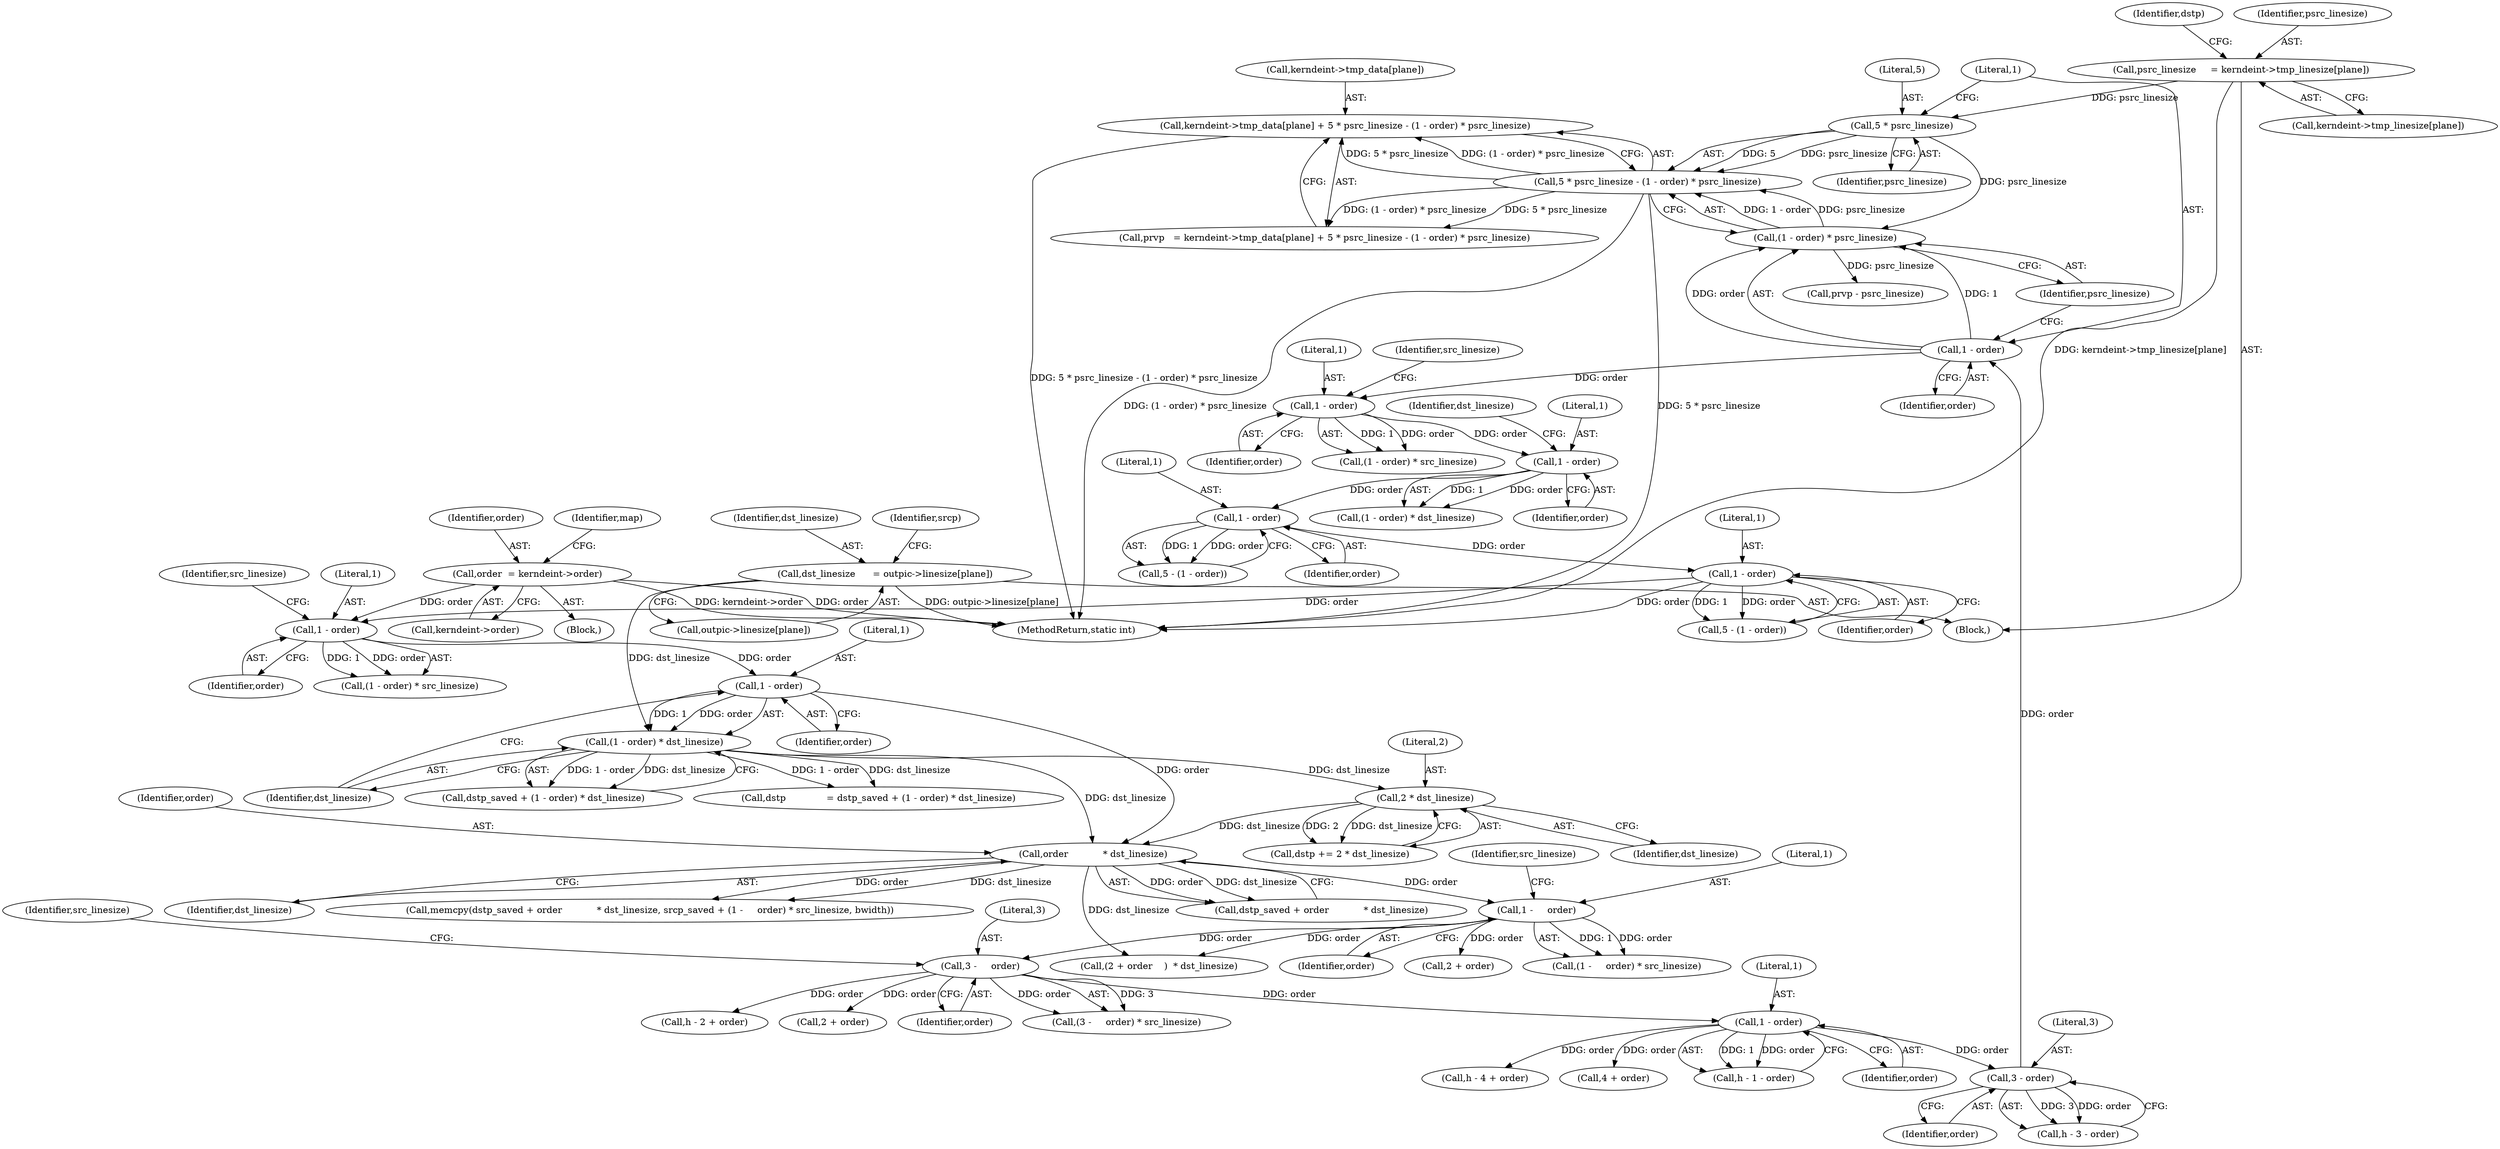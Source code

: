 digraph "0_FFmpeg_e43a0a232dbf6d3c161823c2e07c52e76227a1bc_5@pointer" {
"1000436" [label="(Call,kerndeint->tmp_data[plane] + 5 * psrc_linesize - (1 - order) * psrc_linesize)"];
"1000442" [label="(Call,5 * psrc_linesize - (1 - order) * psrc_linesize)"];
"1000443" [label="(Call,5 * psrc_linesize)"];
"1000298" [label="(Call,psrc_linesize     = kerndeint->tmp_linesize[plane])"];
"1000446" [label="(Call,(1 - order) * psrc_linesize)"];
"1000447" [label="(Call,1 - order)"];
"1000429" [label="(Call,3 - order)"];
"1000409" [label="(Call,1 - order)"];
"1000389" [label="(Call,3 -     order)"];
"1000373" [label="(Call,1 -     order)"];
"1000367" [label="(Call,order            * dst_linesize)"];
"1000335" [label="(Call,1 - order)"];
"1000326" [label="(Call,1 - order)"];
"1000186" [label="(Call,order  = kerndeint->order)"];
"1000581" [label="(Call,1 - order)"];
"1000572" [label="(Call,1 - order)"];
"1000563" [label="(Call,1 - order)"];
"1000498" [label="(Call,1 - order)"];
"1000334" [label="(Call,(1 - order) * dst_linesize)"];
"1000314" [label="(Call,dst_linesize      = outpic->linesize[plane])"];
"1000361" [label="(Call,2 * dst_linesize)"];
"1000334" [label="(Call,(1 - order) * dst_linesize)"];
"1000389" [label="(Call,3 -     order)"];
"1000336" [label="(Literal,1)"];
"1000581" [label="(Call,1 - order)"];
"1000436" [label="(Call,kerndeint->tmp_data[plane] + 5 * psrc_linesize - (1 - order) * psrc_linesize)"];
"1000325" [label="(Call,(1 - order) * src_linesize)"];
"1000298" [label="(Call,psrc_linesize     = kerndeint->tmp_linesize[plane])"];
"1000392" [label="(Identifier,src_linesize)"];
"1000418" [label="(Call,h - 4 + order)"];
"1000431" [label="(Identifier,order)"];
"1000427" [label="(Call,h - 3 - order)"];
"1000453" [label="(Call,prvp - psrc_linesize)"];
"1000448" [label="(Literal,1)"];
"1000390" [label="(Literal,3)"];
"1000315" [label="(Identifier,dst_linesize)"];
"1000582" [label="(Literal,1)"];
"1000497" [label="(Call,(1 - order) * src_linesize)"];
"1000332" [label="(Call,dstp_saved + (1 - order) * dst_linesize)"];
"1000444" [label="(Literal,5)"];
"1000361" [label="(Call,2 * dst_linesize)"];
"1000501" [label="(Identifier,src_linesize)"];
"1000338" [label="(Identifier,dst_linesize)"];
"1000306" [label="(Identifier,dstp)"];
"1000388" [label="(Call,(3 -     order) * src_linesize)"];
"1000193" [label="(Identifier,map)"];
"1000500" [label="(Identifier,order)"];
"1000369" [label="(Identifier,dst_linesize)"];
"1000322" [label="(Identifier,srcp)"];
"1000381" [label="(Call,(2 + order    )  * dst_linesize)"];
"1000374" [label="(Literal,1)"];
"1000368" [label="(Identifier,order)"];
"1000120" [label="(Block,)"];
"1000398" [label="(Call,h - 2 + order)"];
"1000450" [label="(Identifier,psrc_linesize)"];
"1000186" [label="(Call,order  = kerndeint->order)"];
"1000499" [label="(Literal,1)"];
"1000382" [label="(Call,2 + order)"];
"1000299" [label="(Identifier,psrc_linesize)"];
"1000376" [label="(Identifier,src_linesize)"];
"1000445" [label="(Identifier,psrc_linesize)"];
"1000367" [label="(Call,order            * dst_linesize)"];
"1000572" [label="(Call,1 - order)"];
"1000335" [label="(Call,1 - order)"];
"1000314" [label="(Call,dst_linesize      = outpic->linesize[plane])"];
"1000300" [label="(Call,kerndeint->tmp_linesize[plane])"];
"1000328" [label="(Identifier,order)"];
"1000363" [label="(Identifier,dst_linesize)"];
"1000420" [label="(Call,4 + order)"];
"1000434" [label="(Call,prvp   = kerndeint->tmp_data[plane] + 5 * psrc_linesize - (1 - order) * psrc_linesize)"];
"1000326" [label="(Call,1 - order)"];
"1000446" [label="(Call,(1 - order) * psrc_linesize)"];
"1000373" [label="(Call,1 -     order)"];
"1000430" [label="(Literal,3)"];
"1000187" [label="(Identifier,order)"];
"1000372" [label="(Call,(1 -     order) * src_linesize)"];
"1000327" [label="(Literal,1)"];
"1000409" [label="(Call,1 - order)"];
"1000316" [label="(Call,outpic->linesize[plane])"];
"1000362" [label="(Literal,2)"];
"1000573" [label="(Literal,1)"];
"1000443" [label="(Call,5 * psrc_linesize)"];
"1000498" [label="(Call,1 - order)"];
"1000562" [label="(Call,(1 - order) * dst_linesize)"];
"1000359" [label="(Call,dstp += 2 * dst_linesize)"];
"1000447" [label="(Call,1 - order)"];
"1000563" [label="(Call,1 - order)"];
"1000400" [label="(Call,2 + order)"];
"1000437" [label="(Call,kerndeint->tmp_data[plane])"];
"1000258" [label="(Block,)"];
"1000364" [label="(Call,memcpy(dstp_saved + order            * dst_linesize, srcp_saved + (1 -     order) * src_linesize, bwidth))"];
"1001153" [label="(MethodReturn,static int)"];
"1000566" [label="(Identifier,dst_linesize)"];
"1000583" [label="(Identifier,order)"];
"1000411" [label="(Identifier,order)"];
"1000565" [label="(Identifier,order)"];
"1000564" [label="(Literal,1)"];
"1000574" [label="(Identifier,order)"];
"1000442" [label="(Call,5 * psrc_linesize - (1 - order) * psrc_linesize)"];
"1000410" [label="(Literal,1)"];
"1000570" [label="(Call,5 - (1 - order))"];
"1000407" [label="(Call,h - 1 - order)"];
"1000429" [label="(Call,3 - order)"];
"1000579" [label="(Call,5 - (1 - order))"];
"1000391" [label="(Identifier,order)"];
"1000188" [label="(Call,kerndeint->order)"];
"1000329" [label="(Identifier,src_linesize)"];
"1000365" [label="(Call,dstp_saved + order            * dst_linesize)"];
"1000330" [label="(Call,dstp              = dstp_saved + (1 - order) * dst_linesize)"];
"1000375" [label="(Identifier,order)"];
"1000449" [label="(Identifier,order)"];
"1000337" [label="(Identifier,order)"];
"1000436" -> "1000434"  [label="AST: "];
"1000436" -> "1000442"  [label="CFG: "];
"1000437" -> "1000436"  [label="AST: "];
"1000442" -> "1000436"  [label="AST: "];
"1000434" -> "1000436"  [label="CFG: "];
"1000436" -> "1001153"  [label="DDG: 5 * psrc_linesize - (1 - order) * psrc_linesize"];
"1000442" -> "1000436"  [label="DDG: 5 * psrc_linesize"];
"1000442" -> "1000436"  [label="DDG: (1 - order) * psrc_linesize"];
"1000442" -> "1000446"  [label="CFG: "];
"1000443" -> "1000442"  [label="AST: "];
"1000446" -> "1000442"  [label="AST: "];
"1000442" -> "1001153"  [label="DDG: 5 * psrc_linesize"];
"1000442" -> "1001153"  [label="DDG: (1 - order) * psrc_linesize"];
"1000442" -> "1000434"  [label="DDG: 5 * psrc_linesize"];
"1000442" -> "1000434"  [label="DDG: (1 - order) * psrc_linesize"];
"1000443" -> "1000442"  [label="DDG: 5"];
"1000443" -> "1000442"  [label="DDG: psrc_linesize"];
"1000446" -> "1000442"  [label="DDG: 1 - order"];
"1000446" -> "1000442"  [label="DDG: psrc_linesize"];
"1000443" -> "1000445"  [label="CFG: "];
"1000444" -> "1000443"  [label="AST: "];
"1000445" -> "1000443"  [label="AST: "];
"1000448" -> "1000443"  [label="CFG: "];
"1000298" -> "1000443"  [label="DDG: psrc_linesize"];
"1000443" -> "1000446"  [label="DDG: psrc_linesize"];
"1000298" -> "1000258"  [label="AST: "];
"1000298" -> "1000300"  [label="CFG: "];
"1000299" -> "1000298"  [label="AST: "];
"1000300" -> "1000298"  [label="AST: "];
"1000306" -> "1000298"  [label="CFG: "];
"1000298" -> "1001153"  [label="DDG: kerndeint->tmp_linesize[plane]"];
"1000446" -> "1000450"  [label="CFG: "];
"1000447" -> "1000446"  [label="AST: "];
"1000450" -> "1000446"  [label="AST: "];
"1000447" -> "1000446"  [label="DDG: 1"];
"1000447" -> "1000446"  [label="DDG: order"];
"1000446" -> "1000453"  [label="DDG: psrc_linesize"];
"1000447" -> "1000449"  [label="CFG: "];
"1000448" -> "1000447"  [label="AST: "];
"1000449" -> "1000447"  [label="AST: "];
"1000450" -> "1000447"  [label="CFG: "];
"1000429" -> "1000447"  [label="DDG: order"];
"1000447" -> "1000498"  [label="DDG: order"];
"1000429" -> "1000427"  [label="AST: "];
"1000429" -> "1000431"  [label="CFG: "];
"1000430" -> "1000429"  [label="AST: "];
"1000431" -> "1000429"  [label="AST: "];
"1000427" -> "1000429"  [label="CFG: "];
"1000429" -> "1000427"  [label="DDG: 3"];
"1000429" -> "1000427"  [label="DDG: order"];
"1000409" -> "1000429"  [label="DDG: order"];
"1000409" -> "1000407"  [label="AST: "];
"1000409" -> "1000411"  [label="CFG: "];
"1000410" -> "1000409"  [label="AST: "];
"1000411" -> "1000409"  [label="AST: "];
"1000407" -> "1000409"  [label="CFG: "];
"1000409" -> "1000407"  [label="DDG: 1"];
"1000409" -> "1000407"  [label="DDG: order"];
"1000389" -> "1000409"  [label="DDG: order"];
"1000409" -> "1000418"  [label="DDG: order"];
"1000409" -> "1000420"  [label="DDG: order"];
"1000389" -> "1000388"  [label="AST: "];
"1000389" -> "1000391"  [label="CFG: "];
"1000390" -> "1000389"  [label="AST: "];
"1000391" -> "1000389"  [label="AST: "];
"1000392" -> "1000389"  [label="CFG: "];
"1000389" -> "1000388"  [label="DDG: 3"];
"1000389" -> "1000388"  [label="DDG: order"];
"1000373" -> "1000389"  [label="DDG: order"];
"1000389" -> "1000398"  [label="DDG: order"];
"1000389" -> "1000400"  [label="DDG: order"];
"1000373" -> "1000372"  [label="AST: "];
"1000373" -> "1000375"  [label="CFG: "];
"1000374" -> "1000373"  [label="AST: "];
"1000375" -> "1000373"  [label="AST: "];
"1000376" -> "1000373"  [label="CFG: "];
"1000373" -> "1000372"  [label="DDG: 1"];
"1000373" -> "1000372"  [label="DDG: order"];
"1000367" -> "1000373"  [label="DDG: order"];
"1000373" -> "1000381"  [label="DDG: order"];
"1000373" -> "1000382"  [label="DDG: order"];
"1000367" -> "1000365"  [label="AST: "];
"1000367" -> "1000369"  [label="CFG: "];
"1000368" -> "1000367"  [label="AST: "];
"1000369" -> "1000367"  [label="AST: "];
"1000365" -> "1000367"  [label="CFG: "];
"1000367" -> "1000364"  [label="DDG: order"];
"1000367" -> "1000364"  [label="DDG: dst_linesize"];
"1000367" -> "1000365"  [label="DDG: order"];
"1000367" -> "1000365"  [label="DDG: dst_linesize"];
"1000335" -> "1000367"  [label="DDG: order"];
"1000334" -> "1000367"  [label="DDG: dst_linesize"];
"1000361" -> "1000367"  [label="DDG: dst_linesize"];
"1000367" -> "1000381"  [label="DDG: dst_linesize"];
"1000335" -> "1000334"  [label="AST: "];
"1000335" -> "1000337"  [label="CFG: "];
"1000336" -> "1000335"  [label="AST: "];
"1000337" -> "1000335"  [label="AST: "];
"1000338" -> "1000335"  [label="CFG: "];
"1000335" -> "1000334"  [label="DDG: 1"];
"1000335" -> "1000334"  [label="DDG: order"];
"1000326" -> "1000335"  [label="DDG: order"];
"1000326" -> "1000325"  [label="AST: "];
"1000326" -> "1000328"  [label="CFG: "];
"1000327" -> "1000326"  [label="AST: "];
"1000328" -> "1000326"  [label="AST: "];
"1000329" -> "1000326"  [label="CFG: "];
"1000326" -> "1000325"  [label="DDG: 1"];
"1000326" -> "1000325"  [label="DDG: order"];
"1000186" -> "1000326"  [label="DDG: order"];
"1000581" -> "1000326"  [label="DDG: order"];
"1000186" -> "1000120"  [label="AST: "];
"1000186" -> "1000188"  [label="CFG: "];
"1000187" -> "1000186"  [label="AST: "];
"1000188" -> "1000186"  [label="AST: "];
"1000193" -> "1000186"  [label="CFG: "];
"1000186" -> "1001153"  [label="DDG: kerndeint->order"];
"1000186" -> "1001153"  [label="DDG: order"];
"1000581" -> "1000579"  [label="AST: "];
"1000581" -> "1000583"  [label="CFG: "];
"1000582" -> "1000581"  [label="AST: "];
"1000583" -> "1000581"  [label="AST: "];
"1000579" -> "1000581"  [label="CFG: "];
"1000581" -> "1001153"  [label="DDG: order"];
"1000581" -> "1000579"  [label="DDG: 1"];
"1000581" -> "1000579"  [label="DDG: order"];
"1000572" -> "1000581"  [label="DDG: order"];
"1000572" -> "1000570"  [label="AST: "];
"1000572" -> "1000574"  [label="CFG: "];
"1000573" -> "1000572"  [label="AST: "];
"1000574" -> "1000572"  [label="AST: "];
"1000570" -> "1000572"  [label="CFG: "];
"1000572" -> "1000570"  [label="DDG: 1"];
"1000572" -> "1000570"  [label="DDG: order"];
"1000563" -> "1000572"  [label="DDG: order"];
"1000563" -> "1000562"  [label="AST: "];
"1000563" -> "1000565"  [label="CFG: "];
"1000564" -> "1000563"  [label="AST: "];
"1000565" -> "1000563"  [label="AST: "];
"1000566" -> "1000563"  [label="CFG: "];
"1000563" -> "1000562"  [label="DDG: 1"];
"1000563" -> "1000562"  [label="DDG: order"];
"1000498" -> "1000563"  [label="DDG: order"];
"1000498" -> "1000497"  [label="AST: "];
"1000498" -> "1000500"  [label="CFG: "];
"1000499" -> "1000498"  [label="AST: "];
"1000500" -> "1000498"  [label="AST: "];
"1000501" -> "1000498"  [label="CFG: "];
"1000498" -> "1000497"  [label="DDG: 1"];
"1000498" -> "1000497"  [label="DDG: order"];
"1000334" -> "1000332"  [label="AST: "];
"1000334" -> "1000338"  [label="CFG: "];
"1000338" -> "1000334"  [label="AST: "];
"1000332" -> "1000334"  [label="CFG: "];
"1000334" -> "1000330"  [label="DDG: 1 - order"];
"1000334" -> "1000330"  [label="DDG: dst_linesize"];
"1000334" -> "1000332"  [label="DDG: 1 - order"];
"1000334" -> "1000332"  [label="DDG: dst_linesize"];
"1000314" -> "1000334"  [label="DDG: dst_linesize"];
"1000334" -> "1000361"  [label="DDG: dst_linesize"];
"1000314" -> "1000258"  [label="AST: "];
"1000314" -> "1000316"  [label="CFG: "];
"1000315" -> "1000314"  [label="AST: "];
"1000316" -> "1000314"  [label="AST: "];
"1000322" -> "1000314"  [label="CFG: "];
"1000314" -> "1001153"  [label="DDG: outpic->linesize[plane]"];
"1000361" -> "1000359"  [label="AST: "];
"1000361" -> "1000363"  [label="CFG: "];
"1000362" -> "1000361"  [label="AST: "];
"1000363" -> "1000361"  [label="AST: "];
"1000359" -> "1000361"  [label="CFG: "];
"1000361" -> "1000359"  [label="DDG: 2"];
"1000361" -> "1000359"  [label="DDG: dst_linesize"];
}
